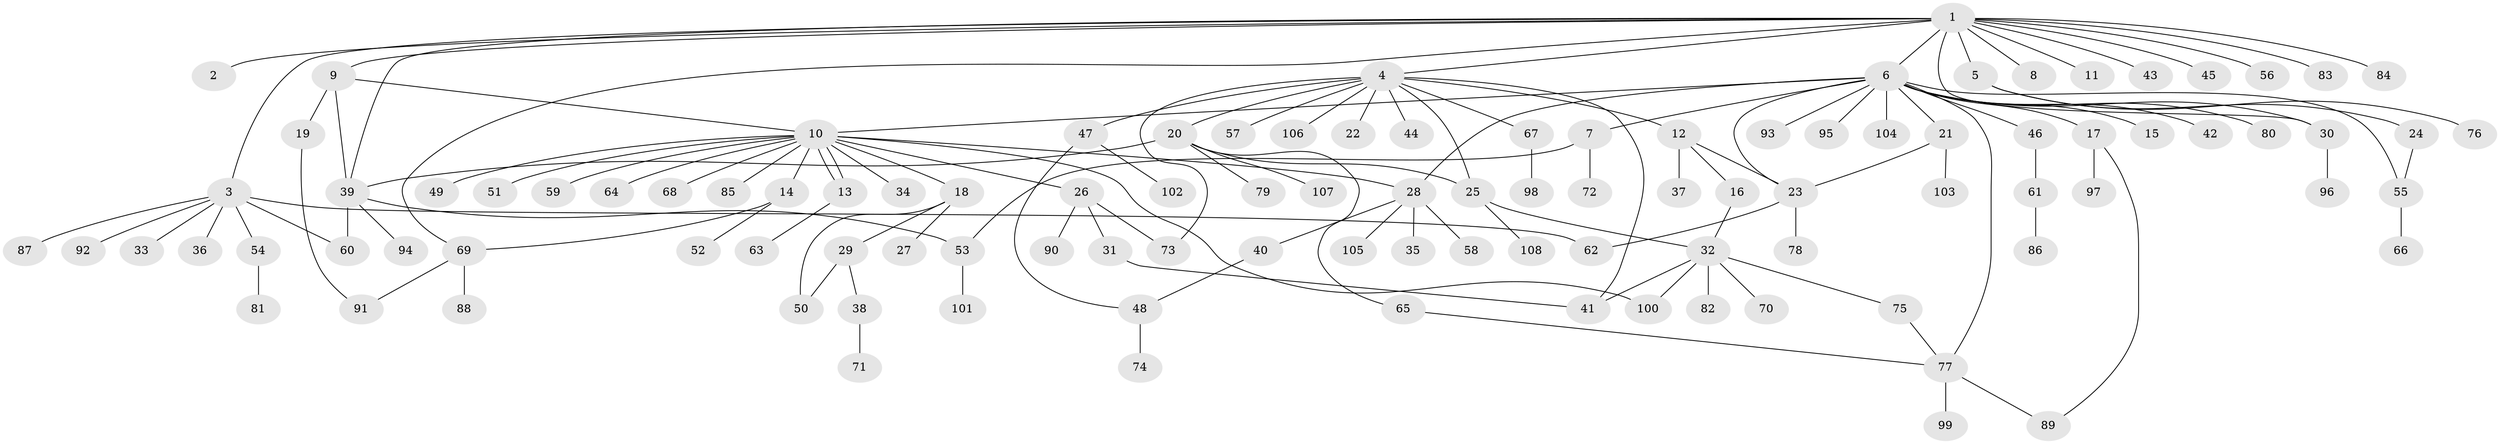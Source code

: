 // coarse degree distribution, {18: 0.012345679012345678, 1: 0.5185185185185185, 7: 0.012345679012345678, 11: 0.012345679012345678, 2: 0.2839506172839506, 15: 0.012345679012345678, 4: 0.012345679012345678, 19: 0.012345679012345678, 3: 0.07407407407407407, 10: 0.012345679012345678, 5: 0.024691358024691357, 6: 0.012345679012345678}
// Generated by graph-tools (version 1.1) at 2025/41/03/06/25 10:41:45]
// undirected, 108 vertices, 132 edges
graph export_dot {
graph [start="1"]
  node [color=gray90,style=filled];
  1;
  2;
  3;
  4;
  5;
  6;
  7;
  8;
  9;
  10;
  11;
  12;
  13;
  14;
  15;
  16;
  17;
  18;
  19;
  20;
  21;
  22;
  23;
  24;
  25;
  26;
  27;
  28;
  29;
  30;
  31;
  32;
  33;
  34;
  35;
  36;
  37;
  38;
  39;
  40;
  41;
  42;
  43;
  44;
  45;
  46;
  47;
  48;
  49;
  50;
  51;
  52;
  53;
  54;
  55;
  56;
  57;
  58;
  59;
  60;
  61;
  62;
  63;
  64;
  65;
  66;
  67;
  68;
  69;
  70;
  71;
  72;
  73;
  74;
  75;
  76;
  77;
  78;
  79;
  80;
  81;
  82;
  83;
  84;
  85;
  86;
  87;
  88;
  89;
  90;
  91;
  92;
  93;
  94;
  95;
  96;
  97;
  98;
  99;
  100;
  101;
  102;
  103;
  104;
  105;
  106;
  107;
  108;
  1 -- 2;
  1 -- 3;
  1 -- 4;
  1 -- 5;
  1 -- 6;
  1 -- 8;
  1 -- 9;
  1 -- 11;
  1 -- 30;
  1 -- 39;
  1 -- 43;
  1 -- 45;
  1 -- 56;
  1 -- 69;
  1 -- 83;
  1 -- 84;
  3 -- 33;
  3 -- 36;
  3 -- 54;
  3 -- 60;
  3 -- 62;
  3 -- 87;
  3 -- 92;
  4 -- 12;
  4 -- 20;
  4 -- 22;
  4 -- 25;
  4 -- 41;
  4 -- 44;
  4 -- 47;
  4 -- 57;
  4 -- 67;
  4 -- 73;
  4 -- 106;
  5 -- 24;
  5 -- 76;
  6 -- 7;
  6 -- 10;
  6 -- 15;
  6 -- 17;
  6 -- 21;
  6 -- 23;
  6 -- 28;
  6 -- 30;
  6 -- 42;
  6 -- 46;
  6 -- 55;
  6 -- 77;
  6 -- 80;
  6 -- 93;
  6 -- 95;
  6 -- 104;
  7 -- 53;
  7 -- 72;
  9 -- 10;
  9 -- 19;
  9 -- 39;
  10 -- 13;
  10 -- 13;
  10 -- 14;
  10 -- 18;
  10 -- 26;
  10 -- 28;
  10 -- 34;
  10 -- 49;
  10 -- 51;
  10 -- 59;
  10 -- 64;
  10 -- 68;
  10 -- 85;
  10 -- 100;
  12 -- 16;
  12 -- 23;
  12 -- 37;
  13 -- 63;
  14 -- 52;
  14 -- 69;
  16 -- 32;
  17 -- 89;
  17 -- 97;
  18 -- 27;
  18 -- 29;
  18 -- 50;
  19 -- 91;
  20 -- 25;
  20 -- 39;
  20 -- 65;
  20 -- 79;
  20 -- 107;
  21 -- 23;
  21 -- 103;
  23 -- 62;
  23 -- 78;
  24 -- 55;
  25 -- 32;
  25 -- 108;
  26 -- 31;
  26 -- 73;
  26 -- 90;
  28 -- 35;
  28 -- 40;
  28 -- 58;
  28 -- 105;
  29 -- 38;
  29 -- 50;
  30 -- 96;
  31 -- 41;
  32 -- 41;
  32 -- 70;
  32 -- 75;
  32 -- 82;
  32 -- 100;
  38 -- 71;
  39 -- 53;
  39 -- 60;
  39 -- 94;
  40 -- 48;
  46 -- 61;
  47 -- 48;
  47 -- 102;
  48 -- 74;
  53 -- 101;
  54 -- 81;
  55 -- 66;
  61 -- 86;
  65 -- 77;
  67 -- 98;
  69 -- 88;
  69 -- 91;
  75 -- 77;
  77 -- 89;
  77 -- 99;
}
